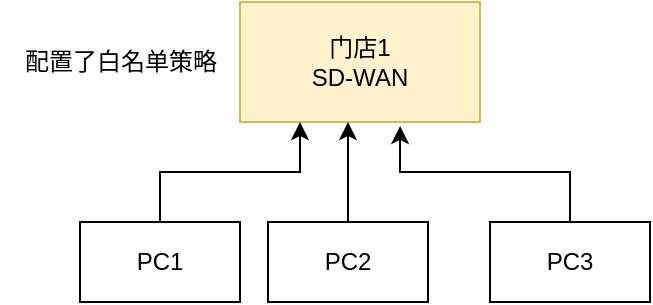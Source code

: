<mxfile version="21.7.5" type="github">
  <diagram name="第 1 页" id="dxcAa4W-SWLmKXKb0Hz-">
    <mxGraphModel dx="954" dy="514" grid="1" gridSize="10" guides="1" tooltips="1" connect="1" arrows="1" fold="1" page="1" pageScale="1" pageWidth="827" pageHeight="1169" math="0" shadow="0">
      <root>
        <mxCell id="0" />
        <mxCell id="1" parent="0" />
        <mxCell id="29SdABc7wkxVLyjIRv6X-1" value="门店1&lt;br&gt;SD-WAN" style="rounded=0;whiteSpace=wrap;html=1;fillColor=#fff2cc;strokeColor=#d6b656;" vertex="1" parent="1">
          <mxGeometry x="240" y="220" width="120" height="60" as="geometry" />
        </mxCell>
        <mxCell id="29SdABc7wkxVLyjIRv6X-8" style="edgeStyle=orthogonalEdgeStyle;rounded=0;orthogonalLoop=1;jettySize=auto;html=1;exitX=0.5;exitY=0;exitDx=0;exitDy=0;entryX=0.25;entryY=1;entryDx=0;entryDy=0;" edge="1" parent="1" source="29SdABc7wkxVLyjIRv6X-2" target="29SdABc7wkxVLyjIRv6X-1">
          <mxGeometry relative="1" as="geometry" />
        </mxCell>
        <mxCell id="29SdABc7wkxVLyjIRv6X-2" value="PC1" style="rounded=0;whiteSpace=wrap;html=1;" vertex="1" parent="1">
          <mxGeometry x="160" y="330" width="80" height="40" as="geometry" />
        </mxCell>
        <mxCell id="29SdABc7wkxVLyjIRv6X-7" style="edgeStyle=orthogonalEdgeStyle;rounded=0;orthogonalLoop=1;jettySize=auto;html=1;exitX=0.5;exitY=0;exitDx=0;exitDy=0;entryX=0.45;entryY=1;entryDx=0;entryDy=0;entryPerimeter=0;" edge="1" parent="1" source="29SdABc7wkxVLyjIRv6X-3" target="29SdABc7wkxVLyjIRv6X-1">
          <mxGeometry relative="1" as="geometry" />
        </mxCell>
        <mxCell id="29SdABc7wkxVLyjIRv6X-3" value="PC2" style="rounded=0;whiteSpace=wrap;html=1;" vertex="1" parent="1">
          <mxGeometry x="254" y="330" width="80" height="40" as="geometry" />
        </mxCell>
        <mxCell id="29SdABc7wkxVLyjIRv6X-9" style="edgeStyle=orthogonalEdgeStyle;rounded=0;orthogonalLoop=1;jettySize=auto;html=1;exitX=0.5;exitY=0;exitDx=0;exitDy=0;entryX=0.667;entryY=1.033;entryDx=0;entryDy=0;entryPerimeter=0;" edge="1" parent="1" source="29SdABc7wkxVLyjIRv6X-4" target="29SdABc7wkxVLyjIRv6X-1">
          <mxGeometry relative="1" as="geometry" />
        </mxCell>
        <mxCell id="29SdABc7wkxVLyjIRv6X-4" value="PC3" style="rounded=0;whiteSpace=wrap;html=1;" vertex="1" parent="1">
          <mxGeometry x="365" y="330" width="80" height="40" as="geometry" />
        </mxCell>
        <mxCell id="29SdABc7wkxVLyjIRv6X-10" value="配置了白名单策略" style="text;html=1;align=center;verticalAlign=middle;resizable=0;points=[];autosize=1;strokeColor=none;fillColor=none;" vertex="1" parent="1">
          <mxGeometry x="120" y="235" width="120" height="30" as="geometry" />
        </mxCell>
      </root>
    </mxGraphModel>
  </diagram>
</mxfile>
